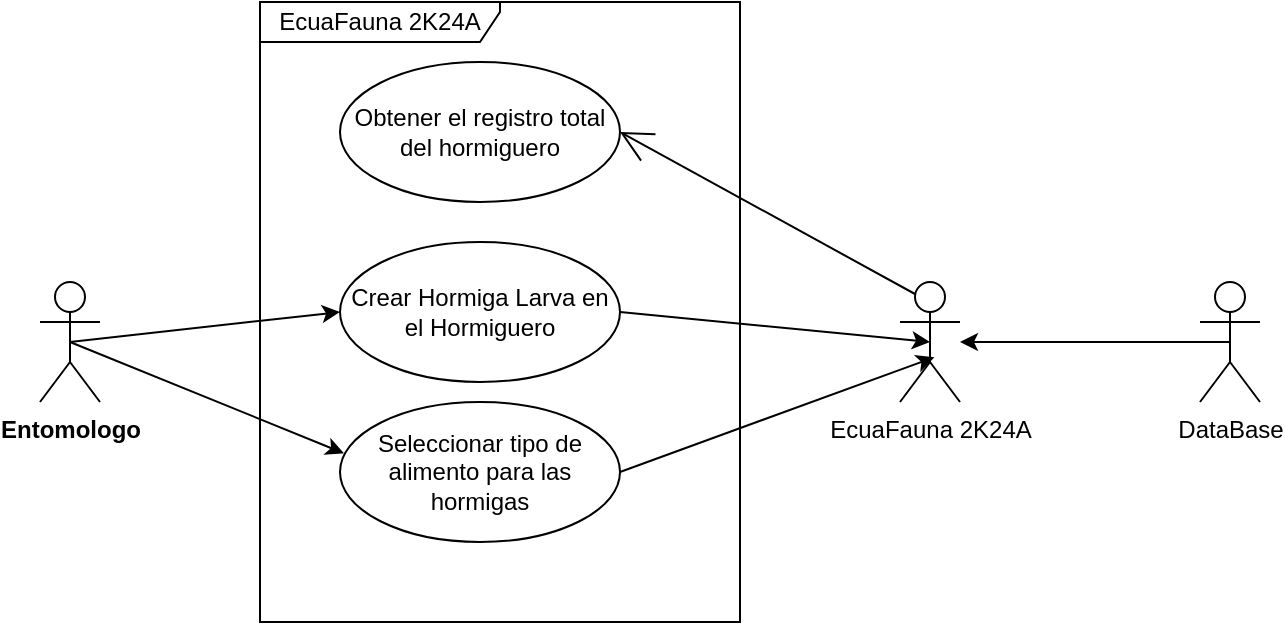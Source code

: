 <mxfile>
    <diagram id="wVAy73AkOAJ9zehjVHZT" name="Page-1">
        <mxGraphModel dx="1284" dy="546" grid="1" gridSize="10" guides="1" tooltips="1" connect="1" arrows="1" fold="1" page="1" pageScale="1" pageWidth="827" pageHeight="1169" math="0" shadow="0">
            <root>
                <mxCell id="0"/>
                <mxCell id="1" parent="0"/>
                <mxCell id="5" style="edgeStyle=none;html=1;exitX=0.5;exitY=0.5;exitDx=0;exitDy=0;exitPerimeter=0;" parent="1" source="2" target="4" edge="1">
                    <mxGeometry relative="1" as="geometry"/>
                </mxCell>
                <mxCell id="2" value="DataBase" style="shape=umlActor;verticalLabelPosition=bottom;verticalAlign=top;html=1;" parent="1" vertex="1">
                    <mxGeometry x="730" y="230" width="30" height="60" as="geometry"/>
                </mxCell>
                <mxCell id="7" style="edgeStyle=none;html=1;exitX=0.5;exitY=0.5;exitDx=0;exitDy=0;exitPerimeter=0;entryX=0;entryY=0.5;entryDx=0;entryDy=0;" parent="1" source="3" target="6" edge="1">
                    <mxGeometry relative="1" as="geometry"/>
                </mxCell>
                <mxCell id="10" style="edgeStyle=none;html=1;exitX=0.5;exitY=0.5;exitDx=0;exitDy=0;exitPerimeter=0;entryX=0.014;entryY=0.366;entryDx=0;entryDy=0;entryPerimeter=0;" parent="1" source="3" target="9" edge="1">
                    <mxGeometry relative="1" as="geometry"/>
                </mxCell>
                <mxCell id="3" value="Entomologo" style="shape=umlActor;verticalLabelPosition=bottom;verticalAlign=top;html=1;fontStyle=1" parent="1" vertex="1">
                    <mxGeometry x="150" y="230" width="30" height="60" as="geometry"/>
                </mxCell>
                <mxCell id="14" style="edgeStyle=none;curved=1;rounded=0;orthogonalLoop=1;jettySize=auto;html=1;exitX=0.25;exitY=0.1;exitDx=0;exitDy=0;exitPerimeter=0;entryX=1;entryY=0.5;entryDx=0;entryDy=0;endArrow=open;startSize=14;endSize=14;sourcePerimeterSpacing=8;targetPerimeterSpacing=8;" parent="1" source="4" target="13" edge="1">
                    <mxGeometry relative="1" as="geometry"/>
                </mxCell>
                <mxCell id="4" value="EcuaFauna 2K24A" style="shape=umlActor;verticalLabelPosition=bottom;verticalAlign=top;html=1;" parent="1" vertex="1">
                    <mxGeometry x="580" y="230" width="30" height="60" as="geometry"/>
                </mxCell>
                <mxCell id="8" style="edgeStyle=none;html=1;exitX=1;exitY=0.5;exitDx=0;exitDy=0;entryX=0.5;entryY=0.5;entryDx=0;entryDy=0;entryPerimeter=0;" parent="1" source="6" target="4" edge="1">
                    <mxGeometry relative="1" as="geometry"/>
                </mxCell>
                <mxCell id="6" value="Crear Hormiga Larva en el Hormiguero" style="ellipse;whiteSpace=wrap;html=1;" parent="1" vertex="1">
                    <mxGeometry x="300" y="210" width="140" height="70" as="geometry"/>
                </mxCell>
                <mxCell id="11" style="edgeStyle=none;html=1;exitX=1;exitY=0.5;exitDx=0;exitDy=0;entryX=0.573;entryY=0.627;entryDx=0;entryDy=0;entryPerimeter=0;" parent="1" source="9" target="4" edge="1">
                    <mxGeometry relative="1" as="geometry"/>
                </mxCell>
                <mxCell id="9" value="Seleccionar tipo de alimento para las hormigas" style="ellipse;whiteSpace=wrap;html=1;" parent="1" vertex="1">
                    <mxGeometry x="300" y="290" width="140" height="70" as="geometry"/>
                </mxCell>
                <mxCell id="12" value="EcuaFauna 2K24A" style="shape=umlFrame;whiteSpace=wrap;html=1;width=120;height=20;" parent="1" vertex="1">
                    <mxGeometry x="260" y="90" width="240" height="310" as="geometry"/>
                </mxCell>
                <mxCell id="13" value="Obtener el registro total del hormiguero" style="ellipse;whiteSpace=wrap;html=1;" parent="1" vertex="1">
                    <mxGeometry x="300" y="120" width="140" height="70" as="geometry"/>
                </mxCell>
            </root>
        </mxGraphModel>
    </diagram>
</mxfile>